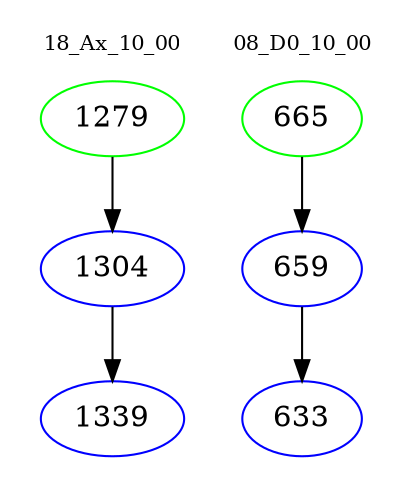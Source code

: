 digraph{
subgraph cluster_0 {
color = white
label = "18_Ax_10_00";
fontsize=10;
T0_1279 [label="1279", color="green"]
T0_1279 -> T0_1304 [color="black"]
T0_1304 [label="1304", color="blue"]
T0_1304 -> T0_1339 [color="black"]
T0_1339 [label="1339", color="blue"]
}
subgraph cluster_1 {
color = white
label = "08_D0_10_00";
fontsize=10;
T1_665 [label="665", color="green"]
T1_665 -> T1_659 [color="black"]
T1_659 [label="659", color="blue"]
T1_659 -> T1_633 [color="black"]
T1_633 [label="633", color="blue"]
}
}
